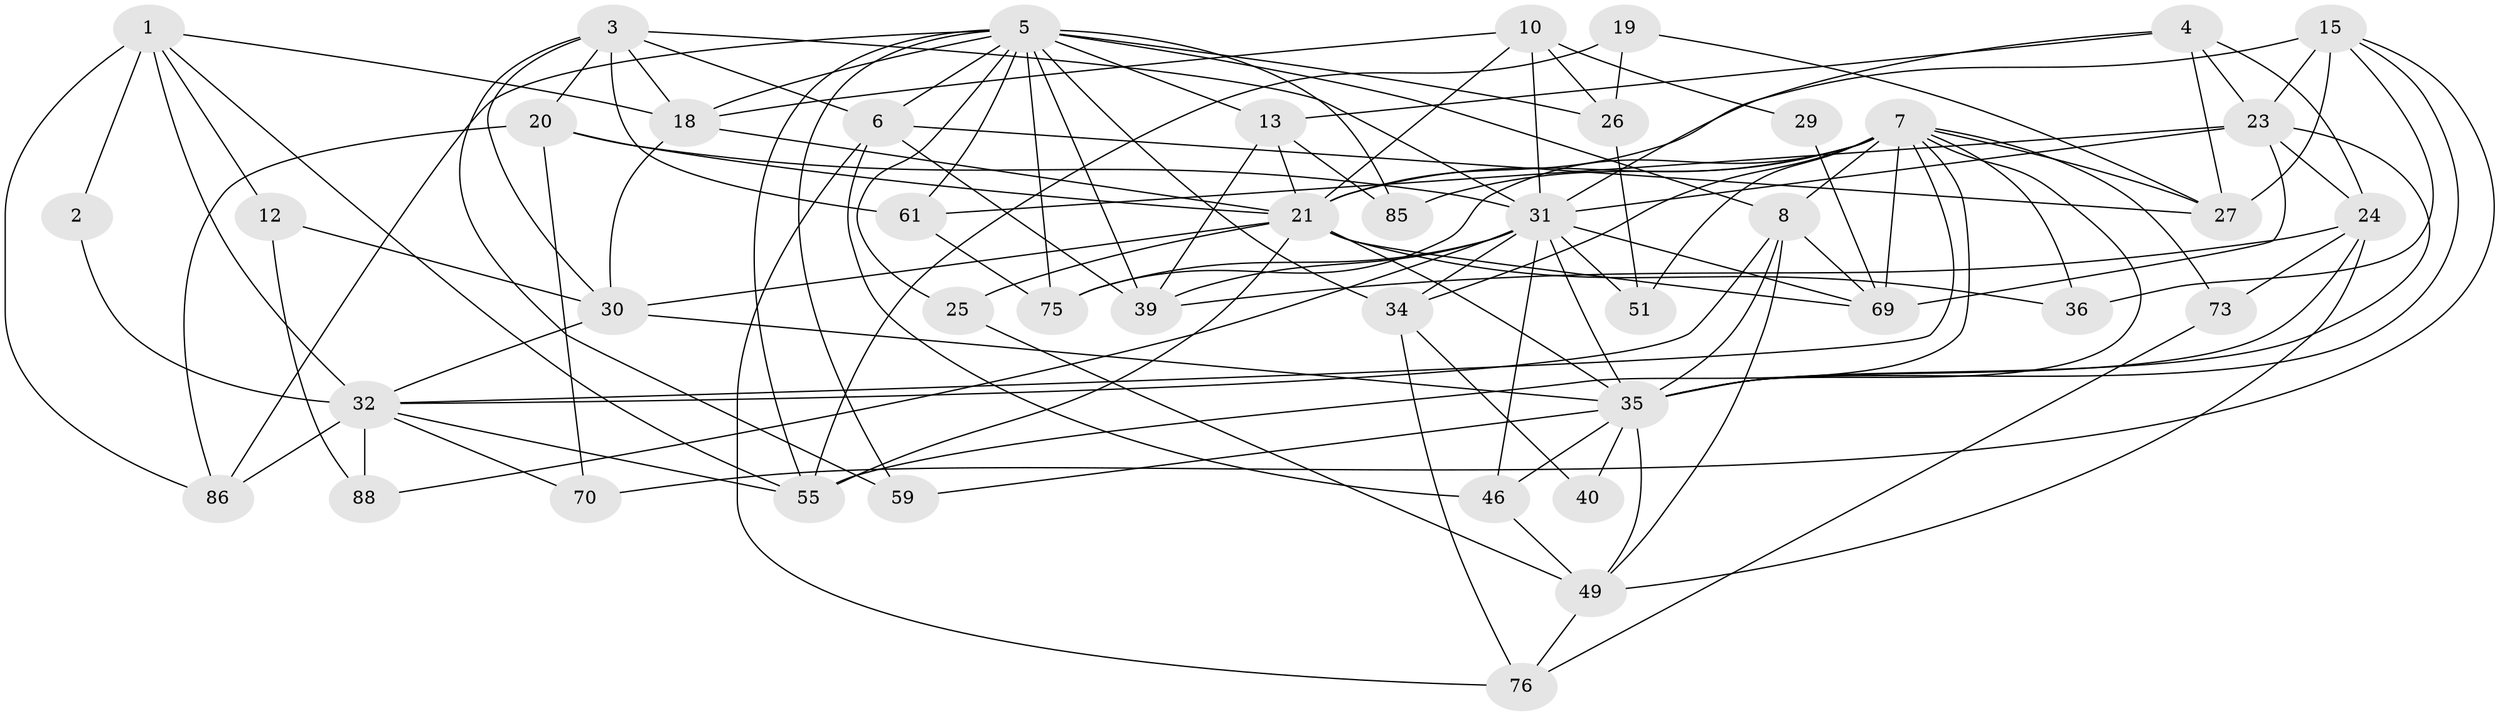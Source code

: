 // original degree distribution, {3: 0.3258426966292135, 2: 0.0898876404494382, 4: 0.2696629213483146, 6: 0.07865168539325842, 5: 0.19101123595505617, 7: 0.033707865168539325, 9: 0.011235955056179775}
// Generated by graph-tools (version 1.1) at 2025/15/03/09/25 04:15:03]
// undirected, 44 vertices, 121 edges
graph export_dot {
graph [start="1"]
  node [color=gray90,style=filled];
  1 [super="+9+38"];
  2;
  3 [super="+72+84"];
  4 [super="+89"];
  5 [super="+81+14+22"];
  6 [super="+60"];
  7 [super="+43+67+11"];
  8 [super="+78+52"];
  10 [super="+74"];
  12 [super="+79"];
  13 [super="+17"];
  15 [super="+57+16"];
  18;
  19 [super="+64"];
  20 [super="+47"];
  21 [super="+53+42"];
  23 [super="+54+37"];
  24;
  25;
  26 [super="+63"];
  27;
  29;
  30 [super="+68+77"];
  31 [super="+41"];
  32 [super="+66+44"];
  34;
  35 [super="+50+87+80"];
  36;
  39 [super="+71"];
  40;
  46;
  49 [super="+58"];
  51;
  55 [super="+62"];
  59;
  61;
  69;
  70;
  73;
  75;
  76;
  85;
  86;
  88;
  1 -- 55;
  1 -- 18;
  1 -- 2;
  1 -- 12;
  1 -- 86;
  1 -- 32 [weight=2];
  2 -- 32;
  3 -- 18;
  3 -- 31;
  3 -- 59;
  3 -- 61;
  3 -- 6;
  3 -- 20;
  3 -- 30;
  4 -- 27;
  4 -- 13;
  4 -- 24;
  4 -- 23;
  4 -- 31;
  5 -- 59;
  5 -- 18 [weight=2];
  5 -- 26 [weight=2];
  5 -- 13;
  5 -- 55;
  5 -- 85;
  5 -- 8;
  5 -- 61;
  5 -- 34;
  5 -- 6;
  5 -- 86;
  5 -- 25;
  5 -- 75;
  5 -- 39;
  6 -- 46;
  6 -- 27;
  6 -- 76;
  6 -- 39;
  7 -- 69;
  7 -- 51 [weight=2];
  7 -- 73;
  7 -- 34 [weight=2];
  7 -- 36;
  7 -- 55;
  7 -- 35;
  7 -- 32;
  7 -- 8;
  7 -- 75;
  7 -- 85;
  7 -- 21 [weight=2];
  7 -- 27;
  8 -- 49;
  8 -- 35;
  8 -- 69;
  8 -- 32;
  10 -- 18;
  10 -- 26;
  10 -- 29;
  10 -- 31;
  10 -- 21;
  12 -- 30 [weight=2];
  12 -- 88;
  13 -- 39;
  13 -- 85;
  13 -- 21;
  15 -- 70;
  15 -- 27;
  15 -- 36;
  15 -- 21;
  15 -- 23 [weight=2];
  15 -- 35;
  18 -- 21;
  18 -- 30;
  19 -- 27;
  19 -- 26;
  19 -- 55;
  20 -- 86;
  20 -- 70;
  20 -- 31;
  20 -- 21;
  21 -- 35;
  21 -- 36;
  21 -- 69;
  21 -- 55;
  21 -- 25;
  21 -- 30;
  23 -- 61;
  23 -- 31;
  23 -- 35;
  23 -- 69;
  23 -- 24;
  24 -- 73;
  24 -- 39;
  24 -- 49;
  24 -- 35;
  25 -- 49;
  26 -- 51;
  29 -- 69;
  30 -- 35;
  30 -- 32;
  31 -- 88;
  31 -- 34;
  31 -- 69;
  31 -- 75;
  31 -- 46;
  31 -- 51;
  31 -- 35;
  31 -- 39;
  32 -- 86;
  32 -- 55;
  32 -- 88;
  32 -- 70;
  34 -- 40;
  34 -- 76;
  35 -- 59;
  35 -- 40;
  35 -- 46;
  35 -- 49;
  46 -- 49;
  49 -- 76;
  61 -- 75;
  73 -- 76;
}
